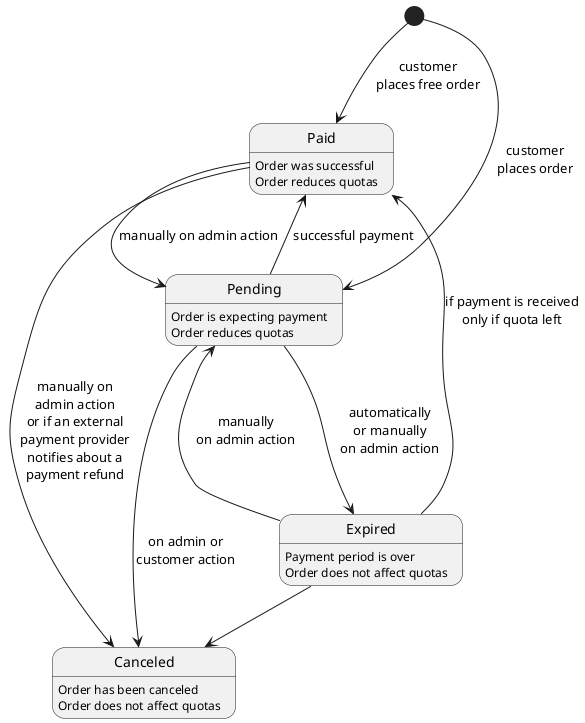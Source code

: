 @startuml

Pending: Order is expecting payment\nOrder reduces quotas
Expired: Payment period is over\nOrder does not affect quotas
Paid: Order was successful\nOrder reduces quotas
Canceled: Order has been canceled\nOrder does not affect quotas

[*] --> Pending: customer\nplaces order
Pending --> Paid: successful payment
Pending --> Expired: automatically\nor manually\non admin action
Expired --> Paid: if payment is received\nonly if quota left
Expired --> Canceled
Expired --> Pending: manually\non admin action
Paid --> Canceled: manually on\nadmin action\nor if an external\npayment provider\nnotifies about a\npayment refund
Pending --> Canceled: on admin or\ncustomer action
Paid -> Pending: manually on admin action
[*] --> Paid: customer\nplaces free order

@enduml
